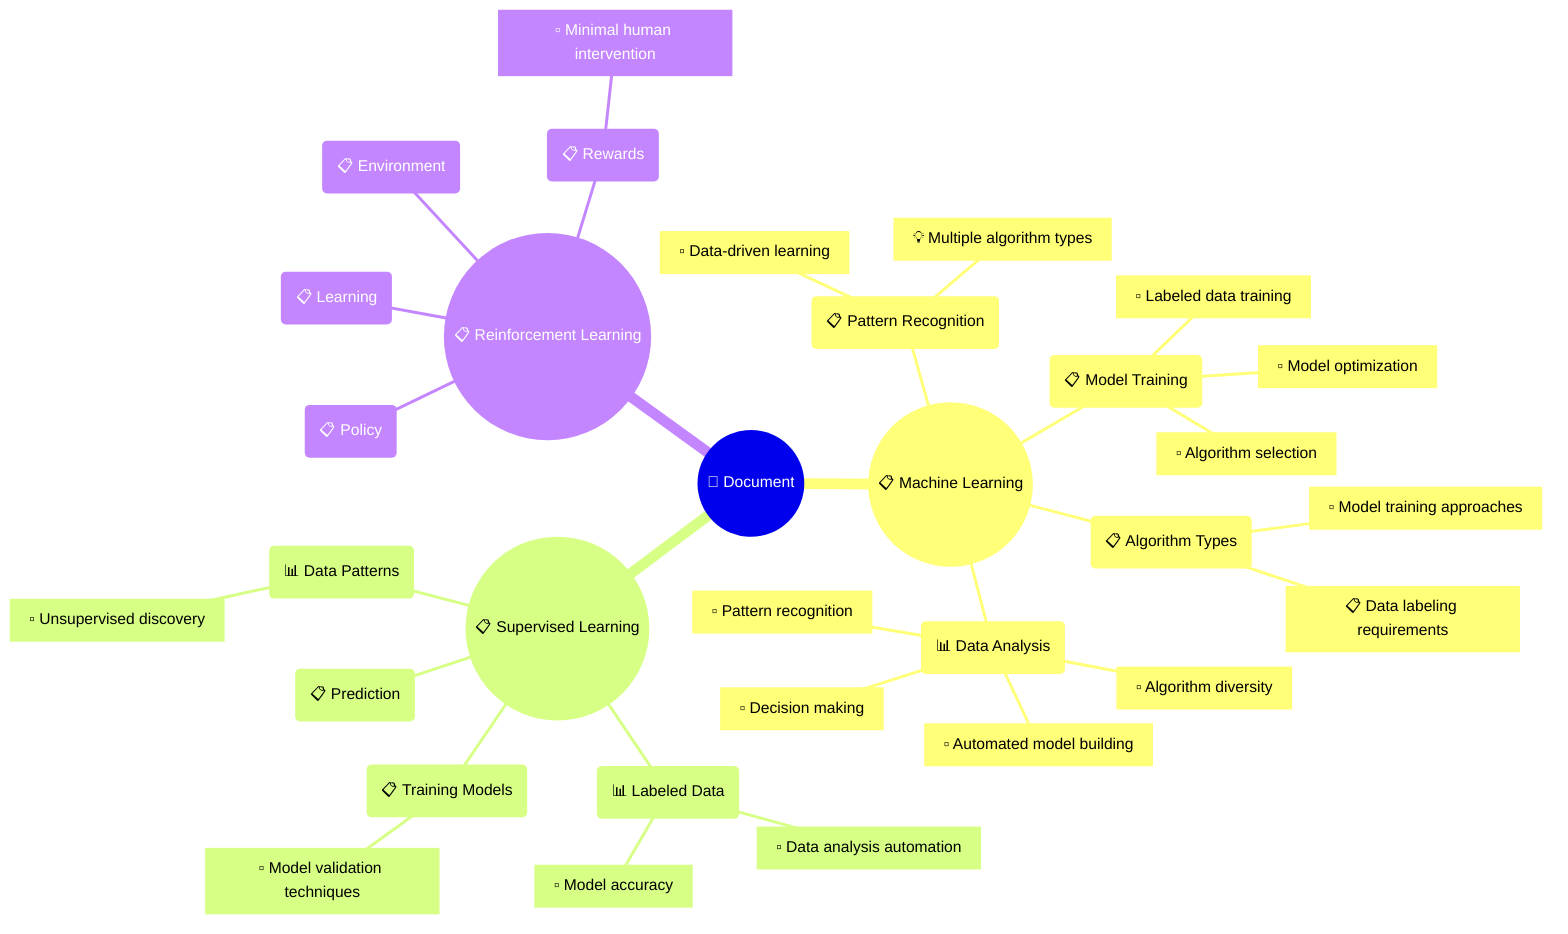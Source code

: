 mindmap
    ((📄 Document))
        ((📋 Machine Learning))
            (📊 Data Analysis)
                [▫️ Automated model building]
                [▫️ Pattern recognition]
                [▫️ Decision making]
                [▫️ Algorithm diversity]
            (📋 Model Training)
                [▫️ Labeled data training]
                [▫️ Algorithm selection]
                [▫️ Model optimization]
            (📋 Algorithm Types)
                [📋 Data labeling requirements]
                [▫️ Model training approaches]
            (📋 Pattern Recognition)
                [▫️ Data-driven learning]
                [💡 Multiple algorithm types]
        ((📋 Supervised Learning))
            (📊 Labeled Data)
                [▫️ Model accuracy]
                [▫️ Data analysis automation]
            (📋 Training Models)
                [▫️ Model validation techniques]
            (📋 Prediction)
            (📊 Data Patterns)
                [▫️ Unsupervised discovery]
        ((📋 Reinforcement Learning))
            (📋 Learning)
            (📋 Environment)
            (📋 Rewards)
                [▫️ Minimal human intervention]
            (📋 Policy)